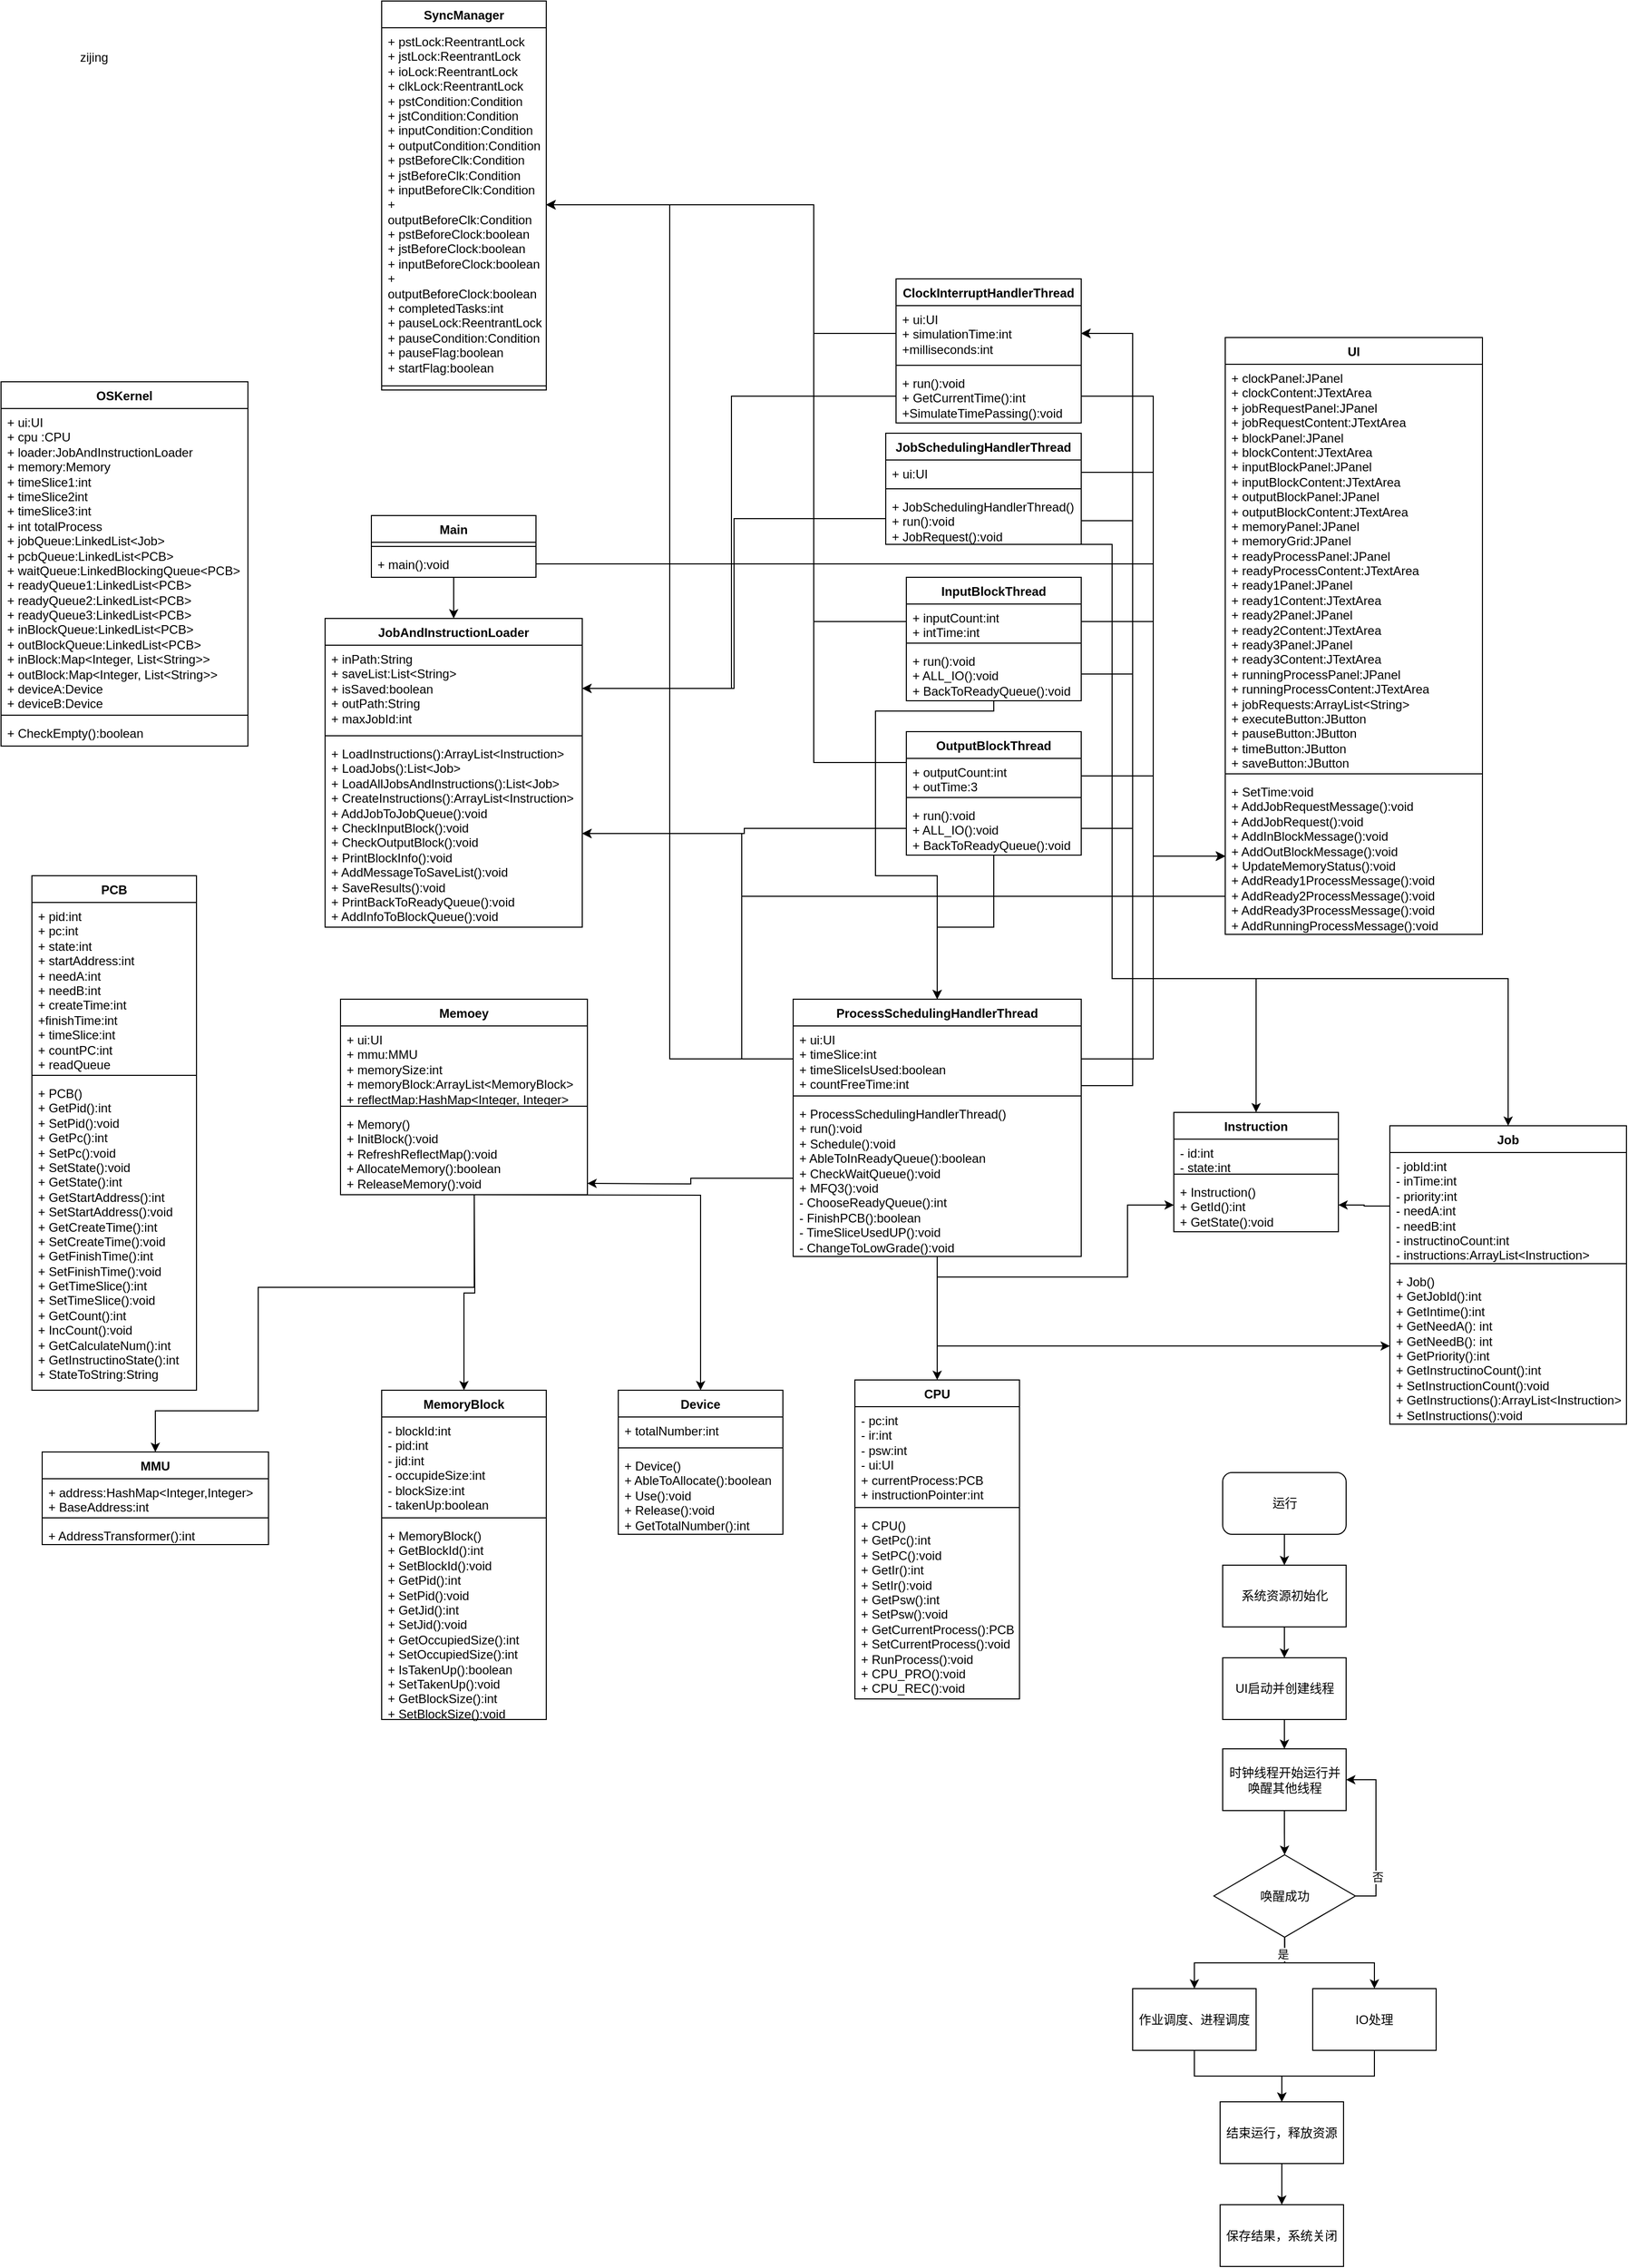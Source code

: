<mxfile version="24.6.4" type="device">
  <diagram id="C5RBs43oDa-KdzZeNtuy" name="Page-1">
    <mxGraphModel dx="2306" dy="2340" grid="1" gridSize="10" guides="1" tooltips="1" connect="1" arrows="1" fold="1" page="1" pageScale="1" pageWidth="827" pageHeight="1169" math="0" shadow="0">
      <root>
        <mxCell id="WIyWlLk6GJQsqaUBKTNV-0" />
        <mxCell id="WIyWlLk6GJQsqaUBKTNV-1" parent="WIyWlLk6GJQsqaUBKTNV-0" />
        <mxCell id="8qrfwD6Y9QUIupdSbeZl-0" value="ClockInterruptHandlerThread" style="swimlane;fontStyle=1;align=center;verticalAlign=top;childLayout=stackLayout;horizontal=1;startSize=26;horizontalStack=0;resizeParent=1;resizeParentMax=0;resizeLast=0;collapsible=1;marginBottom=0;whiteSpace=wrap;html=1;" parent="WIyWlLk6GJQsqaUBKTNV-1" vertex="1">
          <mxGeometry x="1730" y="320" width="180" height="140" as="geometry" />
        </mxCell>
        <mxCell id="8qrfwD6Y9QUIupdSbeZl-1" value="+ ui:UI&lt;div&gt;+ simulationTime:int&lt;/div&gt;&lt;div&gt;+milliseconds:int&lt;/div&gt;" style="text;strokeColor=none;fillColor=none;align=left;verticalAlign=top;spacingLeft=4;spacingRight=4;overflow=hidden;rotatable=0;points=[[0,0.5],[1,0.5]];portConstraint=eastwest;whiteSpace=wrap;html=1;" parent="8qrfwD6Y9QUIupdSbeZl-0" vertex="1">
          <mxGeometry y="26" width="180" height="54" as="geometry" />
        </mxCell>
        <mxCell id="8qrfwD6Y9QUIupdSbeZl-2" value="" style="line;strokeWidth=1;fillColor=none;align=left;verticalAlign=middle;spacingTop=-1;spacingLeft=3;spacingRight=3;rotatable=0;labelPosition=right;points=[];portConstraint=eastwest;strokeColor=inherit;" parent="8qrfwD6Y9QUIupdSbeZl-0" vertex="1">
          <mxGeometry y="80" width="180" height="8" as="geometry" />
        </mxCell>
        <mxCell id="8qrfwD6Y9QUIupdSbeZl-3" value="+ run():void&lt;div&gt;+ GetCurrentTime():int&lt;/div&gt;&lt;div&gt;+SimulateTimePassing():void&lt;/div&gt;" style="text;strokeColor=none;fillColor=none;align=left;verticalAlign=top;spacingLeft=4;spacingRight=4;overflow=hidden;rotatable=0;points=[[0,0.5],[1,0.5]];portConstraint=eastwest;whiteSpace=wrap;html=1;" parent="8qrfwD6Y9QUIupdSbeZl-0" vertex="1">
          <mxGeometry y="88" width="180" height="52" as="geometry" />
        </mxCell>
        <mxCell id="8qrfwD6Y9QUIupdSbeZl-16" value="CPU&lt;div&gt;&lt;br&gt;&lt;/div&gt;" style="swimlane;fontStyle=1;align=center;verticalAlign=top;childLayout=stackLayout;horizontal=1;startSize=26;horizontalStack=0;resizeParent=1;resizeParentMax=0;resizeLast=0;collapsible=1;marginBottom=0;whiteSpace=wrap;html=1;" parent="WIyWlLk6GJQsqaUBKTNV-1" vertex="1">
          <mxGeometry x="1690" y="1390" width="160" height="310" as="geometry" />
        </mxCell>
        <mxCell id="8qrfwD6Y9QUIupdSbeZl-17" value="- pc:int&lt;div&gt;- ir:int&lt;/div&gt;&lt;div&gt;- psw:int&lt;/div&gt;&lt;div&gt;- ui:UI&lt;/div&gt;&lt;div&gt;+ currentProcess:PCB&lt;/div&gt;&lt;div&gt;+ instructionPointer:int&lt;/div&gt;" style="text;strokeColor=none;fillColor=none;align=left;verticalAlign=top;spacingLeft=4;spacingRight=4;overflow=hidden;rotatable=0;points=[[0,0.5],[1,0.5]];portConstraint=eastwest;whiteSpace=wrap;html=1;" parent="8qrfwD6Y9QUIupdSbeZl-16" vertex="1">
          <mxGeometry y="26" width="160" height="94" as="geometry" />
        </mxCell>
        <mxCell id="8qrfwD6Y9QUIupdSbeZl-18" value="" style="line;strokeWidth=1;fillColor=none;align=left;verticalAlign=middle;spacingTop=-1;spacingLeft=3;spacingRight=3;rotatable=0;labelPosition=right;points=[];portConstraint=eastwest;strokeColor=inherit;" parent="8qrfwD6Y9QUIupdSbeZl-16" vertex="1">
          <mxGeometry y="120" width="160" height="8" as="geometry" />
        </mxCell>
        <mxCell id="8qrfwD6Y9QUIupdSbeZl-19" value="+ CPU()&lt;div&gt;+ GetPc():int&lt;/div&gt;&lt;div&gt;+ SetPC():void&lt;/div&gt;&lt;div&gt;+ GetIr():int&lt;/div&gt;&lt;div&gt;+ SetIr():void&lt;/div&gt;&lt;div&gt;+ GetPsw():int&lt;/div&gt;&lt;div&gt;+ SetPsw():void&lt;/div&gt;&lt;div&gt;+ GetCurrentProcess():PCB&lt;/div&gt;&lt;div&gt;+ SetCurrentProcess():void&lt;/div&gt;&lt;div&gt;+ RunProcess():void&lt;/div&gt;&lt;div&gt;+ CPU_PRO():void&lt;/div&gt;&lt;div&gt;+ CPU_REC():void&lt;/div&gt;" style="text;strokeColor=none;fillColor=none;align=left;verticalAlign=top;spacingLeft=4;spacingRight=4;overflow=hidden;rotatable=0;points=[[0,0.5],[1,0.5]];portConstraint=eastwest;whiteSpace=wrap;html=1;" parent="8qrfwD6Y9QUIupdSbeZl-16" vertex="1">
          <mxGeometry y="128" width="160" height="182" as="geometry" />
        </mxCell>
        <mxCell id="8qrfwD6Y9QUIupdSbeZl-20" value="Device" style="swimlane;fontStyle=1;align=center;verticalAlign=top;childLayout=stackLayout;horizontal=1;startSize=26;horizontalStack=0;resizeParent=1;resizeParentMax=0;resizeLast=0;collapsible=1;marginBottom=0;whiteSpace=wrap;html=1;" parent="WIyWlLk6GJQsqaUBKTNV-1" vertex="1">
          <mxGeometry x="1460" y="1400" width="160" height="140" as="geometry" />
        </mxCell>
        <mxCell id="8qrfwD6Y9QUIupdSbeZl-21" value="+ totalNumber:int" style="text;strokeColor=none;fillColor=none;align=left;verticalAlign=top;spacingLeft=4;spacingRight=4;overflow=hidden;rotatable=0;points=[[0,0.5],[1,0.5]];portConstraint=eastwest;whiteSpace=wrap;html=1;" parent="8qrfwD6Y9QUIupdSbeZl-20" vertex="1">
          <mxGeometry y="26" width="160" height="26" as="geometry" />
        </mxCell>
        <mxCell id="8qrfwD6Y9QUIupdSbeZl-22" value="" style="line;strokeWidth=1;fillColor=none;align=left;verticalAlign=middle;spacingTop=-1;spacingLeft=3;spacingRight=3;rotatable=0;labelPosition=right;points=[];portConstraint=eastwest;strokeColor=inherit;" parent="8qrfwD6Y9QUIupdSbeZl-20" vertex="1">
          <mxGeometry y="52" width="160" height="8" as="geometry" />
        </mxCell>
        <mxCell id="8qrfwD6Y9QUIupdSbeZl-23" value="+ Device()&lt;div&gt;+ AbleToAllocate():boolean&lt;/div&gt;&lt;div&gt;+ Use():void&lt;/div&gt;&lt;div&gt;+ Release():void&lt;/div&gt;&lt;div&gt;+ GetTotalNumber():int&lt;/div&gt;" style="text;strokeColor=none;fillColor=none;align=left;verticalAlign=top;spacingLeft=4;spacingRight=4;overflow=hidden;rotatable=0;points=[[0,0.5],[1,0.5]];portConstraint=eastwest;whiteSpace=wrap;html=1;" parent="8qrfwD6Y9QUIupdSbeZl-20" vertex="1">
          <mxGeometry y="60" width="160" height="80" as="geometry" />
        </mxCell>
        <mxCell id="8qrfwD6Y9QUIupdSbeZl-127" style="edgeStyle=orthogonalEdgeStyle;rounded=0;orthogonalLoop=1;jettySize=auto;html=1;exitX=0.5;exitY=1;exitDx=0;exitDy=0;entryX=0.5;entryY=0;entryDx=0;entryDy=0;" parent="WIyWlLk6GJQsqaUBKTNV-1" source="8qrfwD6Y9QUIupdSbeZl-24" target="8qrfwD6Y9QUIupdSbeZl-77" edge="1">
          <mxGeometry relative="1" as="geometry">
            <mxPoint x="1770" y="930" as="targetPoint" />
            <Array as="points">
              <mxPoint x="1825" y="740" />
              <mxPoint x="1710" y="740" />
              <mxPoint x="1710" y="900" />
              <mxPoint x="1770" y="900" />
            </Array>
          </mxGeometry>
        </mxCell>
        <mxCell id="8qrfwD6Y9QUIupdSbeZl-24" value="InputBlockThread" style="swimlane;fontStyle=1;align=center;verticalAlign=top;childLayout=stackLayout;horizontal=1;startSize=26;horizontalStack=0;resizeParent=1;resizeParentMax=0;resizeLast=0;collapsible=1;marginBottom=0;whiteSpace=wrap;html=1;" parent="WIyWlLk6GJQsqaUBKTNV-1" vertex="1">
          <mxGeometry x="1740" y="610" width="170" height="120" as="geometry" />
        </mxCell>
        <mxCell id="8qrfwD6Y9QUIupdSbeZl-25" value="+ inputCount:int&lt;div&gt;&lt;span style=&quot;background-color: initial;&quot;&gt;+ intTime:int&lt;/span&gt;&lt;br&gt;&lt;/div&gt;&lt;div&gt;&lt;br&gt;&lt;/div&gt;" style="text;strokeColor=none;fillColor=none;align=left;verticalAlign=top;spacingLeft=4;spacingRight=4;overflow=hidden;rotatable=0;points=[[0,0.5],[1,0.5]];portConstraint=eastwest;whiteSpace=wrap;html=1;" parent="8qrfwD6Y9QUIupdSbeZl-24" vertex="1">
          <mxGeometry y="26" width="170" height="34" as="geometry" />
        </mxCell>
        <mxCell id="8qrfwD6Y9QUIupdSbeZl-26" value="" style="line;strokeWidth=1;fillColor=none;align=left;verticalAlign=middle;spacingTop=-1;spacingLeft=3;spacingRight=3;rotatable=0;labelPosition=right;points=[];portConstraint=eastwest;strokeColor=inherit;" parent="8qrfwD6Y9QUIupdSbeZl-24" vertex="1">
          <mxGeometry y="60" width="170" height="8" as="geometry" />
        </mxCell>
        <mxCell id="8qrfwD6Y9QUIupdSbeZl-27" value="+ run():void&lt;div&gt;+ ALL_IO():void&lt;/div&gt;&lt;div&gt;+ BackToReadyQueue():void&lt;/div&gt;" style="text;strokeColor=none;fillColor=none;align=left;verticalAlign=top;spacingLeft=4;spacingRight=4;overflow=hidden;rotatable=0;points=[[0,0.5],[1,0.5]];portConstraint=eastwest;whiteSpace=wrap;html=1;" parent="8qrfwD6Y9QUIupdSbeZl-24" vertex="1">
          <mxGeometry y="68" width="170" height="52" as="geometry" />
        </mxCell>
        <mxCell id="8qrfwD6Y9QUIupdSbeZl-126" style="edgeStyle=orthogonalEdgeStyle;rounded=0;orthogonalLoop=1;jettySize=auto;html=1;exitX=0.5;exitY=1;exitDx=0;exitDy=0;entryX=0.5;entryY=0;entryDx=0;entryDy=0;" parent="WIyWlLk6GJQsqaUBKTNV-1" source="8qrfwD6Y9QUIupdSbeZl-28" target="8qrfwD6Y9QUIupdSbeZl-77" edge="1">
          <mxGeometry relative="1" as="geometry" />
        </mxCell>
        <mxCell id="8qrfwD6Y9QUIupdSbeZl-146" style="edgeStyle=orthogonalEdgeStyle;rounded=0;orthogonalLoop=1;jettySize=auto;html=1;exitX=0;exitY=0.25;exitDx=0;exitDy=0;" parent="WIyWlLk6GJQsqaUBKTNV-1" source="8qrfwD6Y9QUIupdSbeZl-28" target="8qrfwD6Y9QUIupdSbeZl-70" edge="1">
          <mxGeometry relative="1" as="geometry">
            <Array as="points">
              <mxPoint x="1650" y="790" />
              <mxPoint x="1650" y="248" />
            </Array>
          </mxGeometry>
        </mxCell>
        <mxCell id="8qrfwD6Y9QUIupdSbeZl-28" value="OutputBlockThread" style="swimlane;fontStyle=1;align=center;verticalAlign=top;childLayout=stackLayout;horizontal=1;startSize=26;horizontalStack=0;resizeParent=1;resizeParentMax=0;resizeLast=0;collapsible=1;marginBottom=0;whiteSpace=wrap;html=1;" parent="WIyWlLk6GJQsqaUBKTNV-1" vertex="1">
          <mxGeometry x="1740" y="760" width="170" height="120" as="geometry" />
        </mxCell>
        <mxCell id="8qrfwD6Y9QUIupdSbeZl-29" value="&lt;div&gt;+ outputCount:int&lt;/div&gt;&lt;div&gt;&lt;span style=&quot;background-color: initial;&quot;&gt;+ outTime:3&lt;/span&gt;&lt;br&gt;&lt;/div&gt;" style="text;strokeColor=none;fillColor=none;align=left;verticalAlign=top;spacingLeft=4;spacingRight=4;overflow=hidden;rotatable=0;points=[[0,0.5],[1,0.5]];portConstraint=eastwest;whiteSpace=wrap;html=1;" parent="8qrfwD6Y9QUIupdSbeZl-28" vertex="1">
          <mxGeometry y="26" width="170" height="34" as="geometry" />
        </mxCell>
        <mxCell id="8qrfwD6Y9QUIupdSbeZl-30" value="" style="line;strokeWidth=1;fillColor=none;align=left;verticalAlign=middle;spacingTop=-1;spacingLeft=3;spacingRight=3;rotatable=0;labelPosition=right;points=[];portConstraint=eastwest;strokeColor=inherit;" parent="8qrfwD6Y9QUIupdSbeZl-28" vertex="1">
          <mxGeometry y="60" width="170" height="8" as="geometry" />
        </mxCell>
        <mxCell id="8qrfwD6Y9QUIupdSbeZl-31" value="+ run():void&lt;div&gt;+ ALL_IO():void&lt;/div&gt;&lt;div&gt;+ BackToReadyQueue():void&lt;/div&gt;" style="text;strokeColor=none;fillColor=none;align=left;verticalAlign=top;spacingLeft=4;spacingRight=4;overflow=hidden;rotatable=0;points=[[0,0.5],[1,0.5]];portConstraint=eastwest;whiteSpace=wrap;html=1;" parent="8qrfwD6Y9QUIupdSbeZl-28" vertex="1">
          <mxGeometry y="68" width="170" height="52" as="geometry" />
        </mxCell>
        <mxCell id="8qrfwD6Y9QUIupdSbeZl-32" value="Instruction" style="swimlane;fontStyle=1;align=center;verticalAlign=top;childLayout=stackLayout;horizontal=1;startSize=26;horizontalStack=0;resizeParent=1;resizeParentMax=0;resizeLast=0;collapsible=1;marginBottom=0;whiteSpace=wrap;html=1;" parent="WIyWlLk6GJQsqaUBKTNV-1" vertex="1">
          <mxGeometry x="2000" y="1130" width="160" height="116" as="geometry" />
        </mxCell>
        <mxCell id="8qrfwD6Y9QUIupdSbeZl-33" value="- id:int&lt;div&gt;- state:int&lt;/div&gt;" style="text;strokeColor=none;fillColor=none;align=left;verticalAlign=top;spacingLeft=4;spacingRight=4;overflow=hidden;rotatable=0;points=[[0,0.5],[1,0.5]];portConstraint=eastwest;whiteSpace=wrap;html=1;" parent="8qrfwD6Y9QUIupdSbeZl-32" vertex="1">
          <mxGeometry y="26" width="160" height="30" as="geometry" />
        </mxCell>
        <mxCell id="8qrfwD6Y9QUIupdSbeZl-34" value="" style="line;strokeWidth=1;fillColor=none;align=left;verticalAlign=middle;spacingTop=-1;spacingLeft=3;spacingRight=3;rotatable=0;labelPosition=right;points=[];portConstraint=eastwest;strokeColor=inherit;" parent="8qrfwD6Y9QUIupdSbeZl-32" vertex="1">
          <mxGeometry y="56" width="160" height="8" as="geometry" />
        </mxCell>
        <mxCell id="8qrfwD6Y9QUIupdSbeZl-35" value="+ Instruction()&lt;div&gt;+ GetId():int&lt;/div&gt;&lt;div&gt;+ GetState():void&lt;/div&gt;" style="text;strokeColor=none;fillColor=none;align=left;verticalAlign=top;spacingLeft=4;spacingRight=4;overflow=hidden;rotatable=0;points=[[0,0.5],[1,0.5]];portConstraint=eastwest;whiteSpace=wrap;html=1;" parent="8qrfwD6Y9QUIupdSbeZl-32" vertex="1">
          <mxGeometry y="64" width="160" height="52" as="geometry" />
        </mxCell>
        <mxCell id="8qrfwD6Y9QUIupdSbeZl-36" value="Job" style="swimlane;fontStyle=1;align=center;verticalAlign=top;childLayout=stackLayout;horizontal=1;startSize=26;horizontalStack=0;resizeParent=1;resizeParentMax=0;resizeLast=0;collapsible=1;marginBottom=0;whiteSpace=wrap;html=1;" parent="WIyWlLk6GJQsqaUBKTNV-1" vertex="1">
          <mxGeometry x="2210" y="1143" width="230" height="290" as="geometry" />
        </mxCell>
        <mxCell id="8qrfwD6Y9QUIupdSbeZl-37" value="- jobId:int&lt;div&gt;- inTime:int&lt;/div&gt;&lt;div&gt;- priority:int&lt;/div&gt;&lt;div&gt;- needA:int&lt;/div&gt;&lt;div&gt;- needB:int&lt;/div&gt;&lt;div&gt;- instructinoCount:int&lt;/div&gt;&lt;div&gt;- instructions:ArrayList&amp;lt;Instruction&amp;gt;&lt;/div&gt;" style="text;strokeColor=none;fillColor=none;align=left;verticalAlign=top;spacingLeft=4;spacingRight=4;overflow=hidden;rotatable=0;points=[[0,0.5],[1,0.5]];portConstraint=eastwest;whiteSpace=wrap;html=1;" parent="8qrfwD6Y9QUIupdSbeZl-36" vertex="1">
          <mxGeometry y="26" width="230" height="104" as="geometry" />
        </mxCell>
        <mxCell id="8qrfwD6Y9QUIupdSbeZl-38" value="" style="line;strokeWidth=1;fillColor=none;align=left;verticalAlign=middle;spacingTop=-1;spacingLeft=3;spacingRight=3;rotatable=0;labelPosition=right;points=[];portConstraint=eastwest;strokeColor=inherit;" parent="8qrfwD6Y9QUIupdSbeZl-36" vertex="1">
          <mxGeometry y="130" width="230" height="8" as="geometry" />
        </mxCell>
        <mxCell id="8qrfwD6Y9QUIupdSbeZl-39" value="+ Job()&lt;div&gt;+ GetJobId():int&lt;/div&gt;&lt;div&gt;+ GetIntime():int&lt;/div&gt;&lt;div&gt;+ GetNeedA(): int&lt;/div&gt;&lt;div&gt;+ GetNeedB(): int&lt;/div&gt;&lt;div&gt;+ GetPriority():int&lt;/div&gt;&lt;div&gt;+ GetInstructinoCount():int&lt;/div&gt;&lt;div&gt;+ SetInstructionCount():void&lt;/div&gt;&lt;div&gt;+ GetInstructions():ArrayList&amp;lt;Instruction&amp;gt;&lt;/div&gt;&lt;div&gt;+ SetInstructions():void&lt;/div&gt;&lt;div&gt;&lt;br&gt;&lt;/div&gt;" style="text;strokeColor=none;fillColor=none;align=left;verticalAlign=top;spacingLeft=4;spacingRight=4;overflow=hidden;rotatable=0;points=[[0,0.5],[1,0.5]];portConstraint=eastwest;whiteSpace=wrap;html=1;" parent="8qrfwD6Y9QUIupdSbeZl-36" vertex="1">
          <mxGeometry y="138" width="230" height="152" as="geometry" />
        </mxCell>
        <mxCell id="8qrfwD6Y9QUIupdSbeZl-40" value="JobAndInstructionLoader" style="swimlane;fontStyle=1;align=center;verticalAlign=top;childLayout=stackLayout;horizontal=1;startSize=26;horizontalStack=0;resizeParent=1;resizeParentMax=0;resizeLast=0;collapsible=1;marginBottom=0;whiteSpace=wrap;html=1;" parent="WIyWlLk6GJQsqaUBKTNV-1" vertex="1">
          <mxGeometry x="1175" y="650" width="250" height="300" as="geometry" />
        </mxCell>
        <mxCell id="8qrfwD6Y9QUIupdSbeZl-41" value="+ inPath:String&lt;div&gt;+ saveList:List&amp;lt;String&amp;gt;&lt;/div&gt;&lt;div&gt;+ isSaved:boolean&lt;/div&gt;&lt;div&gt;+ outPath:String&lt;/div&gt;&lt;div&gt;+ maxJobId:int&lt;/div&gt;" style="text;strokeColor=none;fillColor=none;align=left;verticalAlign=top;spacingLeft=4;spacingRight=4;overflow=hidden;rotatable=0;points=[[0,0.5],[1,0.5]];portConstraint=eastwest;whiteSpace=wrap;html=1;" parent="8qrfwD6Y9QUIupdSbeZl-40" vertex="1">
          <mxGeometry y="26" width="250" height="84" as="geometry" />
        </mxCell>
        <mxCell id="8qrfwD6Y9QUIupdSbeZl-42" value="" style="line;strokeWidth=1;fillColor=none;align=left;verticalAlign=middle;spacingTop=-1;spacingLeft=3;spacingRight=3;rotatable=0;labelPosition=right;points=[];portConstraint=eastwest;strokeColor=inherit;" parent="8qrfwD6Y9QUIupdSbeZl-40" vertex="1">
          <mxGeometry y="110" width="250" height="8" as="geometry" />
        </mxCell>
        <mxCell id="8qrfwD6Y9QUIupdSbeZl-43" value="&lt;div&gt;+ LoadInstructions():ArrayList&amp;lt;Instruction&amp;gt;&lt;/div&gt;&lt;div&gt;+ LoadJobs():List&amp;lt;Job&amp;gt;&lt;/div&gt;&lt;div&gt;+ LoadAllJobsAndInstructions():List&amp;lt;Job&amp;gt;&lt;/div&gt;&lt;div&gt;+ CreateInstructions():ArrayList&amp;lt;Instruction&amp;gt;&lt;/div&gt;&lt;div&gt;+ AddJobToJobQueue():void&lt;/div&gt;&lt;div&gt;+ CheckInputBlock():void&lt;/div&gt;&lt;div&gt;+ CheckOutputBlock():void&lt;/div&gt;&lt;div&gt;+ PrintBlockInfo():void&lt;/div&gt;&lt;div&gt;+ AddMessageToSaveList():void&lt;/div&gt;&lt;div&gt;+ SaveResults():void&lt;/div&gt;&lt;div&gt;+ PrintBackToReadyQueue():void&lt;/div&gt;&lt;div&gt;+ AddInfoToBlockQueue():void&lt;/div&gt;&lt;div&gt;&lt;br&gt;&lt;/div&gt;" style="text;strokeColor=none;fillColor=none;align=left;verticalAlign=top;spacingLeft=4;spacingRight=4;overflow=hidden;rotatable=0;points=[[0,0.5],[1,0.5]];portConstraint=eastwest;whiteSpace=wrap;html=1;" parent="8qrfwD6Y9QUIupdSbeZl-40" vertex="1">
          <mxGeometry y="118" width="250" height="182" as="geometry" />
        </mxCell>
        <mxCell id="8qrfwD6Y9QUIupdSbeZl-141" style="edgeStyle=orthogonalEdgeStyle;rounded=0;orthogonalLoop=1;jettySize=auto;html=1;exitX=0.5;exitY=1;exitDx=0;exitDy=0;entryX=0.5;entryY=0;entryDx=0;entryDy=0;" parent="WIyWlLk6GJQsqaUBKTNV-1" source="8qrfwD6Y9QUIupdSbeZl-44" target="8qrfwD6Y9QUIupdSbeZl-40" edge="1">
          <mxGeometry relative="1" as="geometry" />
        </mxCell>
        <mxCell id="8qrfwD6Y9QUIupdSbeZl-44" value="Main" style="swimlane;fontStyle=1;align=center;verticalAlign=top;childLayout=stackLayout;horizontal=1;startSize=26;horizontalStack=0;resizeParent=1;resizeParentMax=0;resizeLast=0;collapsible=1;marginBottom=0;whiteSpace=wrap;html=1;" parent="WIyWlLk6GJQsqaUBKTNV-1" vertex="1">
          <mxGeometry x="1220" y="550" width="160" height="60" as="geometry" />
        </mxCell>
        <mxCell id="8qrfwD6Y9QUIupdSbeZl-46" value="" style="line;strokeWidth=1;fillColor=none;align=left;verticalAlign=middle;spacingTop=-1;spacingLeft=3;spacingRight=3;rotatable=0;labelPosition=right;points=[];portConstraint=eastwest;strokeColor=inherit;" parent="8qrfwD6Y9QUIupdSbeZl-44" vertex="1">
          <mxGeometry y="26" width="160" height="8" as="geometry" />
        </mxCell>
        <mxCell id="8qrfwD6Y9QUIupdSbeZl-47" value="+ main():void" style="text;strokeColor=none;fillColor=none;align=left;verticalAlign=top;spacingLeft=4;spacingRight=4;overflow=hidden;rotatable=0;points=[[0,0.5],[1,0.5]];portConstraint=eastwest;whiteSpace=wrap;html=1;" parent="8qrfwD6Y9QUIupdSbeZl-44" vertex="1">
          <mxGeometry y="34" width="160" height="26" as="geometry" />
        </mxCell>
        <mxCell id="8qrfwD6Y9QUIupdSbeZl-52" value="MemoryBlock" style="swimlane;fontStyle=1;align=center;verticalAlign=top;childLayout=stackLayout;horizontal=1;startSize=26;horizontalStack=0;resizeParent=1;resizeParentMax=0;resizeLast=0;collapsible=1;marginBottom=0;whiteSpace=wrap;html=1;" parent="WIyWlLk6GJQsqaUBKTNV-1" vertex="1">
          <mxGeometry x="1230" y="1400" width="160" height="320" as="geometry" />
        </mxCell>
        <mxCell id="8qrfwD6Y9QUIupdSbeZl-53" value="- blockId:int&lt;div&gt;- pid:int&lt;/div&gt;&lt;div&gt;- jid:int&lt;/div&gt;&lt;div&gt;- occupideSize:int&lt;/div&gt;&lt;div&gt;- blockSize:int&lt;/div&gt;&lt;div&gt;- takenUp:boolean&lt;/div&gt;" style="text;strokeColor=none;fillColor=none;align=left;verticalAlign=top;spacingLeft=4;spacingRight=4;overflow=hidden;rotatable=0;points=[[0,0.5],[1,0.5]];portConstraint=eastwest;whiteSpace=wrap;html=1;" parent="8qrfwD6Y9QUIupdSbeZl-52" vertex="1">
          <mxGeometry y="26" width="160" height="94" as="geometry" />
        </mxCell>
        <mxCell id="8qrfwD6Y9QUIupdSbeZl-54" value="" style="line;strokeWidth=1;fillColor=none;align=left;verticalAlign=middle;spacingTop=-1;spacingLeft=3;spacingRight=3;rotatable=0;labelPosition=right;points=[];portConstraint=eastwest;strokeColor=inherit;" parent="8qrfwD6Y9QUIupdSbeZl-52" vertex="1">
          <mxGeometry y="120" width="160" height="8" as="geometry" />
        </mxCell>
        <mxCell id="8qrfwD6Y9QUIupdSbeZl-55" value="+ MemoryBlock()&lt;div&gt;+ GetBlockId():int&lt;/div&gt;&lt;div&gt;+ SetBlockId():void&lt;/div&gt;&lt;div&gt;+ GetPid():int&lt;/div&gt;&lt;div&gt;+ SetPid():void&lt;/div&gt;&lt;div&gt;+ GetJid():int&lt;/div&gt;&lt;div&gt;+ SetJid():void&lt;/div&gt;&lt;div&gt;+ GetOccupiedSize():int&lt;/div&gt;&lt;div&gt;+ SetOccupiedSize():int&lt;/div&gt;&lt;div&gt;+ IsTakenUp():boolean&lt;/div&gt;&lt;div&gt;+ SetTakenUp():void&lt;/div&gt;&lt;div&gt;+ GetBlockSize():int&lt;/div&gt;&lt;div&gt;+ SetBlockSize():void&lt;/div&gt;" style="text;strokeColor=none;fillColor=none;align=left;verticalAlign=top;spacingLeft=4;spacingRight=4;overflow=hidden;rotatable=0;points=[[0,0.5],[1,0.5]];portConstraint=eastwest;whiteSpace=wrap;html=1;" parent="8qrfwD6Y9QUIupdSbeZl-52" vertex="1">
          <mxGeometry y="128" width="160" height="192" as="geometry" />
        </mxCell>
        <mxCell id="8qrfwD6Y9QUIupdSbeZl-136" style="edgeStyle=orthogonalEdgeStyle;rounded=0;orthogonalLoop=1;jettySize=auto;html=1;exitX=0.5;exitY=1;exitDx=0;exitDy=0;entryX=0.5;entryY=0;entryDx=0;entryDy=0;" parent="WIyWlLk6GJQsqaUBKTNV-1" target="8qrfwD6Y9QUIupdSbeZl-52" edge="1">
          <mxGeometry relative="1" as="geometry">
            <mxPoint x="1320" y="1210" as="sourcePoint" />
          </mxGeometry>
        </mxCell>
        <mxCell id="8qrfwD6Y9QUIupdSbeZl-137" style="edgeStyle=orthogonalEdgeStyle;rounded=0;orthogonalLoop=1;jettySize=auto;html=1;exitX=0.5;exitY=1;exitDx=0;exitDy=0;entryX=0.5;entryY=0;entryDx=0;entryDy=0;" parent="WIyWlLk6GJQsqaUBKTNV-1" target="8qrfwD6Y9QUIupdSbeZl-20" edge="1">
          <mxGeometry relative="1" as="geometry">
            <mxPoint x="1320" y="1210" as="sourcePoint" />
          </mxGeometry>
        </mxCell>
        <mxCell id="8qrfwD6Y9QUIupdSbeZl-138" style="edgeStyle=orthogonalEdgeStyle;rounded=0;orthogonalLoop=1;jettySize=auto;html=1;exitX=0.5;exitY=1;exitDx=0;exitDy=0;entryX=0.5;entryY=0;entryDx=0;entryDy=0;" parent="WIyWlLk6GJQsqaUBKTNV-1" edge="1">
          <mxGeometry relative="1" as="geometry">
            <Array as="points">
              <mxPoint x="1320" y="1300" />
              <mxPoint x="1110" y="1300" />
              <mxPoint x="1110" y="1420" />
              <mxPoint x="1010" y="1420" />
            </Array>
            <mxPoint x="1320" y="1210" as="sourcePoint" />
            <mxPoint x="1010" y="1460" as="targetPoint" />
          </mxGeometry>
        </mxCell>
        <mxCell id="8qrfwD6Y9QUIupdSbeZl-65" value="OSKernel" style="swimlane;fontStyle=1;align=center;verticalAlign=top;childLayout=stackLayout;horizontal=1;startSize=26;horizontalStack=0;resizeParent=1;resizeParentMax=0;resizeLast=0;collapsible=1;marginBottom=0;whiteSpace=wrap;html=1;" parent="WIyWlLk6GJQsqaUBKTNV-1" vertex="1">
          <mxGeometry x="860" y="420" width="240" height="354" as="geometry" />
        </mxCell>
        <mxCell id="8qrfwD6Y9QUIupdSbeZl-66" value="&lt;div&gt;+ ui:UI&amp;nbsp;&lt;/div&gt;&lt;div&gt;+ cpu :CPU&amp;nbsp;&lt;/div&gt;&lt;div&gt;+ loader:JobAndInstructionLoader&amp;nbsp;&lt;/div&gt;&lt;div&gt;+ memory:Memory&amp;nbsp;&lt;/div&gt;&lt;div&gt;+ timeSlice1:int&amp;nbsp;&amp;nbsp;&lt;/div&gt;&lt;div&gt;+ timeSlice2int&amp;nbsp;&lt;/div&gt;&lt;div&gt;+ timeSlice3:int&amp;nbsp;&lt;/div&gt;&lt;div&gt;+ int totalProcess&lt;/div&gt;&lt;div&gt;+ jobQueue:LinkedList&amp;lt;Job&amp;gt;&amp;nbsp;&lt;/div&gt;&lt;div&gt;+ pcbQueue:LinkedList&amp;lt;PCB&amp;gt;&amp;nbsp;&lt;/div&gt;&lt;div&gt;+ waitQueue:LinkedBlockingQueue&amp;lt;PCB&amp;gt;&lt;/div&gt;&lt;div&gt;+ readyQueue1:LinkedList&amp;lt;PCB&amp;gt;&amp;nbsp;&amp;nbsp;&lt;/div&gt;&lt;div&gt;+ readyQueue2:LinkedList&amp;lt;PCB&amp;gt;&amp;nbsp;&amp;nbsp;&lt;/div&gt;&lt;div&gt;+ readyQueue3:LinkedList&amp;lt;PCB&amp;gt;&amp;nbsp;&amp;nbsp;&lt;/div&gt;&lt;div&gt;+ inBlockQueue:LinkedList&amp;lt;PCB&amp;gt;&amp;nbsp;&amp;nbsp;&lt;/div&gt;&lt;div&gt;+ outBlockQueue:LinkedList&amp;lt;PCB&amp;gt;&amp;nbsp;&amp;nbsp;&lt;/div&gt;&lt;div&gt;+ inBlock:Map&amp;lt;Integer, List&amp;lt;String&amp;gt;&amp;gt;&amp;nbsp;&lt;/div&gt;&lt;div&gt;+ outBlock:Map&amp;lt;Integer, List&amp;lt;String&amp;gt;&amp;gt;&amp;nbsp;&lt;/div&gt;&lt;div&gt;+ deviceA:Device&amp;nbsp;&lt;/div&gt;&lt;div&gt;+ deviceB:Device&amp;nbsp;&lt;/div&gt;" style="text;strokeColor=none;fillColor=none;align=left;verticalAlign=top;spacingLeft=4;spacingRight=4;overflow=hidden;rotatable=0;points=[[0,0.5],[1,0.5]];portConstraint=eastwest;whiteSpace=wrap;html=1;" parent="8qrfwD6Y9QUIupdSbeZl-65" vertex="1">
          <mxGeometry y="26" width="240" height="294" as="geometry" />
        </mxCell>
        <mxCell id="8qrfwD6Y9QUIupdSbeZl-67" value="" style="line;strokeWidth=1;fillColor=none;align=left;verticalAlign=middle;spacingTop=-1;spacingLeft=3;spacingRight=3;rotatable=0;labelPosition=right;points=[];portConstraint=eastwest;strokeColor=inherit;" parent="8qrfwD6Y9QUIupdSbeZl-65" vertex="1">
          <mxGeometry y="320" width="240" height="8" as="geometry" />
        </mxCell>
        <mxCell id="8qrfwD6Y9QUIupdSbeZl-68" value="+ CheckEmpty():boolean" style="text;strokeColor=none;fillColor=none;align=left;verticalAlign=top;spacingLeft=4;spacingRight=4;overflow=hidden;rotatable=0;points=[[0,0.5],[1,0.5]];portConstraint=eastwest;whiteSpace=wrap;html=1;" parent="8qrfwD6Y9QUIupdSbeZl-65" vertex="1">
          <mxGeometry y="328" width="240" height="26" as="geometry" />
        </mxCell>
        <mxCell id="8qrfwD6Y9QUIupdSbeZl-69" value="SyncManager" style="swimlane;fontStyle=1;align=center;verticalAlign=top;childLayout=stackLayout;horizontal=1;startSize=26;horizontalStack=0;resizeParent=1;resizeParentMax=0;resizeLast=0;collapsible=1;marginBottom=0;whiteSpace=wrap;html=1;" parent="WIyWlLk6GJQsqaUBKTNV-1" vertex="1">
          <mxGeometry x="1230" y="50" width="160" height="378" as="geometry" />
        </mxCell>
        <mxCell id="8qrfwD6Y9QUIupdSbeZl-70" value="&lt;div&gt;+ pstLock:ReentrantLock&amp;nbsp;&lt;/div&gt;&lt;div&gt;+ jstLock:ReentrantLock&lt;/div&gt;&lt;div&gt;+ ioLock:ReentrantLock&lt;/div&gt;&lt;div&gt;+ clkLock:ReentrantLock&lt;/div&gt;&lt;div&gt;+ pstCondition:Condition&lt;/div&gt;&lt;div&gt;+ jstCondition:Condition&lt;/div&gt;&lt;div&gt;+ inputCondition:Condition&lt;/div&gt;&lt;div&gt;+ outputCondition:Condition&lt;/div&gt;&lt;div&gt;+ pstBeforeClk:Condition&lt;/div&gt;&lt;div&gt;+ jstBeforeClk:Condition&lt;/div&gt;&lt;div&gt;+ inputBeforeClk:Condition&lt;/div&gt;&lt;div&gt;+ outputBeforeClk:Condition&lt;/div&gt;&lt;div&gt;+ pstBeforeClock:boolean&lt;/div&gt;&lt;div&gt;+ jstBeforeClock:boolean&lt;/div&gt;&lt;div&gt;+ inputBeforeClock:boolean&lt;/div&gt;&lt;div&gt;+ outputBeforeClock:boolean&lt;/div&gt;&lt;div&gt;+ completedTasks:int&lt;/div&gt;&lt;div&gt;+ pauseLock:ReentrantLock&lt;/div&gt;&lt;div&gt;+ pauseCondition:Condition&lt;/div&gt;&lt;div&gt;+ pauseFlag:boolean&lt;/div&gt;&lt;div&gt;+ startFlag:boolean&lt;/div&gt;&lt;div&gt;&lt;br&gt;&lt;/div&gt;" style="text;strokeColor=none;fillColor=none;align=left;verticalAlign=top;spacingLeft=4;spacingRight=4;overflow=hidden;rotatable=0;points=[[0,0.5],[1,0.5]];portConstraint=eastwest;whiteSpace=wrap;html=1;" parent="8qrfwD6Y9QUIupdSbeZl-69" vertex="1">
          <mxGeometry y="26" width="160" height="344" as="geometry" />
        </mxCell>
        <mxCell id="8qrfwD6Y9QUIupdSbeZl-71" value="" style="line;strokeWidth=1;fillColor=none;align=left;verticalAlign=middle;spacingTop=-1;spacingLeft=3;spacingRight=3;rotatable=0;labelPosition=right;points=[];portConstraint=eastwest;strokeColor=inherit;" parent="8qrfwD6Y9QUIupdSbeZl-69" vertex="1">
          <mxGeometry y="370" width="160" height="8" as="geometry" />
        </mxCell>
        <mxCell id="8qrfwD6Y9QUIupdSbeZl-73" value="PCB" style="swimlane;fontStyle=1;align=center;verticalAlign=top;childLayout=stackLayout;horizontal=1;startSize=26;horizontalStack=0;resizeParent=1;resizeParentMax=0;resizeLast=0;collapsible=1;marginBottom=0;whiteSpace=wrap;html=1;" parent="WIyWlLk6GJQsqaUBKTNV-1" vertex="1">
          <mxGeometry x="890" y="900" width="160" height="500" as="geometry" />
        </mxCell>
        <mxCell id="8qrfwD6Y9QUIupdSbeZl-74" value="+ pid:int&lt;div&gt;+ pc:int&lt;/div&gt;&lt;div&gt;+ state:int&lt;/div&gt;&lt;div&gt;+ startAddress:int&lt;/div&gt;&lt;div&gt;+ needA:int&lt;/div&gt;&lt;div&gt;+ needB:int&lt;/div&gt;&lt;div&gt;+ createTime:int&lt;/div&gt;&lt;div&gt;+finishTime:int&lt;/div&gt;&lt;div&gt;+ timeSlice:int&lt;/div&gt;&lt;div&gt;+ countPC:int&lt;/div&gt;&lt;div&gt;+ readQueue&lt;/div&gt;" style="text;strokeColor=none;fillColor=none;align=left;verticalAlign=top;spacingLeft=4;spacingRight=4;overflow=hidden;rotatable=0;points=[[0,0.5],[1,0.5]];portConstraint=eastwest;whiteSpace=wrap;html=1;" parent="8qrfwD6Y9QUIupdSbeZl-73" vertex="1">
          <mxGeometry y="26" width="160" height="164" as="geometry" />
        </mxCell>
        <mxCell id="8qrfwD6Y9QUIupdSbeZl-75" value="" style="line;strokeWidth=1;fillColor=none;align=left;verticalAlign=middle;spacingTop=-1;spacingLeft=3;spacingRight=3;rotatable=0;labelPosition=right;points=[];portConstraint=eastwest;strokeColor=inherit;" parent="8qrfwD6Y9QUIupdSbeZl-73" vertex="1">
          <mxGeometry y="190" width="160" height="8" as="geometry" />
        </mxCell>
        <mxCell id="8qrfwD6Y9QUIupdSbeZl-76" value="+ PCB()&lt;div&gt;+ GetPid():int&lt;/div&gt;&lt;div&gt;+ SetPid():void&lt;/div&gt;&lt;div&gt;+ GetPc():int&lt;/div&gt;&lt;div&gt;+ SetPc():void&lt;/div&gt;&lt;div&gt;+ SetState():void&lt;/div&gt;&lt;div&gt;+ GetState():int&lt;/div&gt;&lt;div&gt;+ GetStartAddress():int&lt;/div&gt;&lt;div&gt;+ SetStartAddress():void&lt;/div&gt;&lt;div&gt;+ GetCreateTime():int&lt;/div&gt;&lt;div&gt;+ SetCreateTime():void&lt;/div&gt;&lt;div&gt;+ GetFinishTime():int&lt;/div&gt;&lt;div&gt;+ SetFinishTime():void&lt;/div&gt;&lt;div&gt;+ GetTimeSlice():int&lt;/div&gt;&lt;div&gt;+ SetTimeSlice():void&lt;/div&gt;&lt;div&gt;+ GetCount():int&lt;/div&gt;&lt;div&gt;+ IncCount():void&lt;/div&gt;&lt;div&gt;+ GetCalculateNum():int&lt;/div&gt;&lt;div&gt;+ GetInstructinoState():int&lt;/div&gt;&lt;div&gt;+ StateToString:String&lt;/div&gt;" style="text;strokeColor=none;fillColor=none;align=left;verticalAlign=top;spacingLeft=4;spacingRight=4;overflow=hidden;rotatable=0;points=[[0,0.5],[1,0.5]];portConstraint=eastwest;whiteSpace=wrap;html=1;" parent="8qrfwD6Y9QUIupdSbeZl-73" vertex="1">
          <mxGeometry y="198" width="160" height="302" as="geometry" />
        </mxCell>
        <mxCell id="8qrfwD6Y9QUIupdSbeZl-123" style="edgeStyle=orthogonalEdgeStyle;rounded=0;orthogonalLoop=1;jettySize=auto;html=1;exitX=0.5;exitY=1;exitDx=0;exitDy=0;entryX=0;entryY=0.5;entryDx=0;entryDy=0;" parent="WIyWlLk6GJQsqaUBKTNV-1" source="8qrfwD6Y9QUIupdSbeZl-77" target="8qrfwD6Y9QUIupdSbeZl-39" edge="1">
          <mxGeometry relative="1" as="geometry" />
        </mxCell>
        <mxCell id="8qrfwD6Y9QUIupdSbeZl-124" style="edgeStyle=orthogonalEdgeStyle;rounded=0;orthogonalLoop=1;jettySize=auto;html=1;exitX=0.5;exitY=1;exitDx=0;exitDy=0;entryX=0;entryY=0.5;entryDx=0;entryDy=0;" parent="WIyWlLk6GJQsqaUBKTNV-1" source="8qrfwD6Y9QUIupdSbeZl-77" target="8qrfwD6Y9QUIupdSbeZl-35" edge="1">
          <mxGeometry relative="1" as="geometry" />
        </mxCell>
        <mxCell id="8qrfwD6Y9QUIupdSbeZl-139" style="edgeStyle=orthogonalEdgeStyle;rounded=0;orthogonalLoop=1;jettySize=auto;html=1;exitX=0.5;exitY=1;exitDx=0;exitDy=0;" parent="WIyWlLk6GJQsqaUBKTNV-1" source="8qrfwD6Y9QUIupdSbeZl-77" target="8qrfwD6Y9QUIupdSbeZl-16" edge="1">
          <mxGeometry relative="1" as="geometry" />
        </mxCell>
        <mxCell id="8qrfwD6Y9QUIupdSbeZl-77" value="ProcessSchedulingHandlerThread" style="swimlane;fontStyle=1;align=center;verticalAlign=top;childLayout=stackLayout;horizontal=1;startSize=26;horizontalStack=0;resizeParent=1;resizeParentMax=0;resizeLast=0;collapsible=1;marginBottom=0;whiteSpace=wrap;html=1;" parent="WIyWlLk6GJQsqaUBKTNV-1" vertex="1">
          <mxGeometry x="1630" y="1020" width="280" height="250" as="geometry" />
        </mxCell>
        <mxCell id="8qrfwD6Y9QUIupdSbeZl-78" value="+ ui:UI&lt;div&gt;+ timeSlice:int&lt;/div&gt;&lt;div&gt;+ timeSliceIsUsed:boolean&lt;/div&gt;&lt;div&gt;+ countFreeTime:int&lt;/div&gt;" style="text;strokeColor=none;fillColor=none;align=left;verticalAlign=top;spacingLeft=4;spacingRight=4;overflow=hidden;rotatable=0;points=[[0,0.5],[1,0.5]];portConstraint=eastwest;whiteSpace=wrap;html=1;" parent="8qrfwD6Y9QUIupdSbeZl-77" vertex="1">
          <mxGeometry y="26" width="280" height="64" as="geometry" />
        </mxCell>
        <mxCell id="8qrfwD6Y9QUIupdSbeZl-79" value="" style="line;strokeWidth=1;fillColor=none;align=left;verticalAlign=middle;spacingTop=-1;spacingLeft=3;spacingRight=3;rotatable=0;labelPosition=right;points=[];portConstraint=eastwest;strokeColor=inherit;" parent="8qrfwD6Y9QUIupdSbeZl-77" vertex="1">
          <mxGeometry y="90" width="280" height="8" as="geometry" />
        </mxCell>
        <mxCell id="8qrfwD6Y9QUIupdSbeZl-80" value="+&amp;nbsp;ProcessSchedulingHandlerThread()&lt;div&gt;+ run():void&lt;/div&gt;&lt;div&gt;+ Schedule():void&lt;/div&gt;&lt;div&gt;+ AbleToInReadyQueue():boolean&lt;/div&gt;&lt;div&gt;+ CheckWaitQueue():void&lt;/div&gt;&lt;div&gt;+ MFQ3():void&lt;/div&gt;&lt;div&gt;- ChooseReadyQueue():int&lt;/div&gt;&lt;div&gt;- FinishPCB():boolean&lt;/div&gt;&lt;div&gt;- TimeSliceUsedUP():void&lt;/div&gt;&lt;div&gt;- ChangeToLowGrade():void&lt;/div&gt;" style="text;strokeColor=none;fillColor=none;align=left;verticalAlign=top;spacingLeft=4;spacingRight=4;overflow=hidden;rotatable=0;points=[[0,0.5],[1,0.5]];portConstraint=eastwest;whiteSpace=wrap;html=1;" parent="8qrfwD6Y9QUIupdSbeZl-77" vertex="1">
          <mxGeometry y="98" width="280" height="152" as="geometry" />
        </mxCell>
        <mxCell id="8qrfwD6Y9QUIupdSbeZl-120" style="edgeStyle=orthogonalEdgeStyle;rounded=0;orthogonalLoop=1;jettySize=auto;html=1;exitX=0.5;exitY=1;exitDx=0;exitDy=0;" parent="WIyWlLk6GJQsqaUBKTNV-1" source="8qrfwD6Y9QUIupdSbeZl-85" target="8qrfwD6Y9QUIupdSbeZl-32" edge="1">
          <mxGeometry relative="1" as="geometry">
            <Array as="points">
              <mxPoint x="1940" y="578" />
              <mxPoint x="1940" y="1000" />
              <mxPoint x="2080" y="1000" />
            </Array>
          </mxGeometry>
        </mxCell>
        <mxCell id="8qrfwD6Y9QUIupdSbeZl-121" style="edgeStyle=orthogonalEdgeStyle;rounded=0;orthogonalLoop=1;jettySize=auto;html=1;exitX=0.5;exitY=1;exitDx=0;exitDy=0;entryX=0.5;entryY=0;entryDx=0;entryDy=0;" parent="WIyWlLk6GJQsqaUBKTNV-1" source="8qrfwD6Y9QUIupdSbeZl-85" target="8qrfwD6Y9QUIupdSbeZl-36" edge="1">
          <mxGeometry relative="1" as="geometry">
            <Array as="points">
              <mxPoint x="1940" y="578" />
              <mxPoint x="1940" y="1000" />
              <mxPoint x="2325" y="1000" />
            </Array>
          </mxGeometry>
        </mxCell>
        <mxCell id="8qrfwD6Y9QUIupdSbeZl-85" value="JobSchedulingHandlerThread" style="swimlane;fontStyle=1;align=center;verticalAlign=top;childLayout=stackLayout;horizontal=1;startSize=26;horizontalStack=0;resizeParent=1;resizeParentMax=0;resizeLast=0;collapsible=1;marginBottom=0;whiteSpace=wrap;html=1;" parent="WIyWlLk6GJQsqaUBKTNV-1" vertex="1">
          <mxGeometry x="1720" y="470" width="190" height="108" as="geometry" />
        </mxCell>
        <mxCell id="8qrfwD6Y9QUIupdSbeZl-86" value="+ ui:UI" style="text;strokeColor=none;fillColor=none;align=left;verticalAlign=top;spacingLeft=4;spacingRight=4;overflow=hidden;rotatable=0;points=[[0,0.5],[1,0.5]];portConstraint=eastwest;whiteSpace=wrap;html=1;" parent="8qrfwD6Y9QUIupdSbeZl-85" vertex="1">
          <mxGeometry y="26" width="190" height="24" as="geometry" />
        </mxCell>
        <mxCell id="8qrfwD6Y9QUIupdSbeZl-87" value="" style="line;strokeWidth=1;fillColor=none;align=left;verticalAlign=middle;spacingTop=-1;spacingLeft=3;spacingRight=3;rotatable=0;labelPosition=right;points=[];portConstraint=eastwest;strokeColor=inherit;" parent="8qrfwD6Y9QUIupdSbeZl-85" vertex="1">
          <mxGeometry y="50" width="190" height="8" as="geometry" />
        </mxCell>
        <mxCell id="8qrfwD6Y9QUIupdSbeZl-88" value="+&amp;nbsp;JobSchedulingHandlerThread()&lt;div&gt;+ run():void&lt;/div&gt;&lt;div&gt;+ JobRequest():void&lt;/div&gt;" style="text;strokeColor=none;fillColor=none;align=left;verticalAlign=top;spacingLeft=4;spacingRight=4;overflow=hidden;rotatable=0;points=[[0,0.5],[1,0.5]];portConstraint=eastwest;whiteSpace=wrap;html=1;" parent="8qrfwD6Y9QUIupdSbeZl-85" vertex="1">
          <mxGeometry y="58" width="190" height="50" as="geometry" />
        </mxCell>
        <mxCell id="8qrfwD6Y9QUIupdSbeZl-89" value="UI" style="swimlane;fontStyle=1;align=center;verticalAlign=top;childLayout=stackLayout;horizontal=1;startSize=26;horizontalStack=0;resizeParent=1;resizeParentMax=0;resizeLast=0;collapsible=1;marginBottom=0;whiteSpace=wrap;html=1;" parent="WIyWlLk6GJQsqaUBKTNV-1" vertex="1">
          <mxGeometry x="2050" y="377" width="250" height="580" as="geometry" />
        </mxCell>
        <mxCell id="8qrfwD6Y9QUIupdSbeZl-90" value="&lt;div&gt;+ clockPanel:JPanel&lt;/div&gt;&lt;div&gt;+ clockContent:JTextArea&lt;/div&gt;&lt;div&gt;+ jobRequestPanel:JPanel&lt;/div&gt;&lt;div&gt;+ jobRequestContent:JTextArea&lt;/div&gt;&lt;div&gt;+ blockPanel:JPanel&lt;/div&gt;&lt;div&gt;+ blockContent:JTextArea&lt;/div&gt;&lt;div&gt;+ inputBlockPanel:JPanel&lt;/div&gt;&lt;div&gt;+ inputBlockContent:JTextArea&lt;/div&gt;&lt;div&gt;+ outputBlockPanel:JPanel&lt;/div&gt;&lt;div&gt;+ outputBlockContent:JTextArea&lt;/div&gt;&lt;div&gt;+ memoryPanel:JPanel&lt;/div&gt;&lt;div&gt;+ memoryGrid:JPanel&lt;/div&gt;&lt;div&gt;+ readyProcessPanel:JPanel&lt;/div&gt;&lt;div&gt;+ readyProcessContent:JTextArea&lt;/div&gt;&lt;div&gt;+ ready1Panel:JPanel&lt;/div&gt;&lt;div&gt;+ ready1Content:JTextArea&lt;/div&gt;&lt;div&gt;+ ready2Panel:JPanel&lt;/div&gt;&lt;div&gt;+ ready2Content:JTextArea&lt;/div&gt;&lt;div&gt;+ ready3Panel:JPanel&lt;/div&gt;&lt;div&gt;+ ready3Content:JTextArea&lt;/div&gt;&lt;div&gt;+ runningProcessPanel:JPanel&lt;/div&gt;&lt;div&gt;+ runningProcessContent:JTextArea&lt;/div&gt;&lt;div&gt;+ jobRequests:ArrayList&amp;lt;String&amp;gt;&lt;/div&gt;&lt;div&gt;+&amp;nbsp;executeButton:JButton&lt;/div&gt;&lt;div&gt;+ pauseButton:JButton&lt;/div&gt;&lt;div&gt;+ timeButton:JButton&lt;/div&gt;&lt;div&gt;+ saveButton:JButton&lt;/div&gt;&lt;div&gt;&lt;br&gt;&lt;/div&gt;" style="text;strokeColor=none;fillColor=none;align=left;verticalAlign=top;spacingLeft=4;spacingRight=4;overflow=hidden;rotatable=0;points=[[0,0.5],[1,0.5]];portConstraint=eastwest;whiteSpace=wrap;html=1;" parent="8qrfwD6Y9QUIupdSbeZl-89" vertex="1">
          <mxGeometry y="26" width="250" height="394" as="geometry" />
        </mxCell>
        <mxCell id="8qrfwD6Y9QUIupdSbeZl-91" value="" style="line;strokeWidth=1;fillColor=none;align=left;verticalAlign=middle;spacingTop=-1;spacingLeft=3;spacingRight=3;rotatable=0;labelPosition=right;points=[];portConstraint=eastwest;strokeColor=inherit;" parent="8qrfwD6Y9QUIupdSbeZl-89" vertex="1">
          <mxGeometry y="420" width="250" height="8" as="geometry" />
        </mxCell>
        <mxCell id="8qrfwD6Y9QUIupdSbeZl-92" value="&lt;div&gt;+ SetTime:void&lt;/div&gt;&lt;div&gt;+ AddJobRequestMessage():void&lt;/div&gt;&lt;div&gt;+ AddJobRequest():void&lt;/div&gt;&lt;div&gt;+ AddInBlockMessage():void&lt;/div&gt;&lt;div&gt;+ AddOutBlockMessage():void&lt;/div&gt;&lt;div&gt;+ UpdateMemoryStatus():void&lt;/div&gt;&lt;div&gt;+ AddReady1ProcessMessage():void&lt;/div&gt;&lt;div&gt;+ AddReady2ProcessMessage():void&lt;/div&gt;&lt;div&gt;+ AddReady3ProcessMessage():void&lt;/div&gt;&lt;div&gt;+ AddRunningProcessMessage():void&lt;/div&gt;&lt;div&gt;&lt;br&gt;&lt;/div&gt;" style="text;strokeColor=none;fillColor=none;align=left;verticalAlign=top;spacingLeft=4;spacingRight=4;overflow=hidden;rotatable=0;points=[[0,0.5],[1,0.5]];portConstraint=eastwest;whiteSpace=wrap;html=1;" parent="8qrfwD6Y9QUIupdSbeZl-89" vertex="1">
          <mxGeometry y="428" width="250" height="152" as="geometry" />
        </mxCell>
        <mxCell id="8qrfwD6Y9QUIupdSbeZl-97" style="edgeStyle=orthogonalEdgeStyle;rounded=0;orthogonalLoop=1;jettySize=auto;html=1;exitX=0;exitY=0.5;exitDx=0;exitDy=0;entryX=1;entryY=0.5;entryDx=0;entryDy=0;startArrow=classic;startFill=1;endArrow=none;endFill=0;" parent="WIyWlLk6GJQsqaUBKTNV-1" source="8qrfwD6Y9QUIupdSbeZl-92" target="8qrfwD6Y9QUIupdSbeZl-29" edge="1">
          <mxGeometry relative="1" as="geometry" />
        </mxCell>
        <mxCell id="8qrfwD6Y9QUIupdSbeZl-98" style="edgeStyle=orthogonalEdgeStyle;rounded=0;orthogonalLoop=1;jettySize=auto;html=1;exitX=0;exitY=0.5;exitDx=0;exitDy=0;entryX=1;entryY=0.5;entryDx=0;entryDy=0;startArrow=classic;startFill=1;endArrow=none;endFill=0;" parent="WIyWlLk6GJQsqaUBKTNV-1" source="8qrfwD6Y9QUIupdSbeZl-92" target="8qrfwD6Y9QUIupdSbeZl-25" edge="1">
          <mxGeometry relative="1" as="geometry" />
        </mxCell>
        <mxCell id="8qrfwD6Y9QUIupdSbeZl-102" style="edgeStyle=orthogonalEdgeStyle;rounded=0;orthogonalLoop=1;jettySize=auto;html=1;exitX=0;exitY=0.5;exitDx=0;exitDy=0;startArrow=classic;startFill=1;endArrow=none;endFill=0;" parent="WIyWlLk6GJQsqaUBKTNV-1" source="8qrfwD6Y9QUIupdSbeZl-92" target="8qrfwD6Y9QUIupdSbeZl-78" edge="1">
          <mxGeometry relative="1" as="geometry" />
        </mxCell>
        <mxCell id="8qrfwD6Y9QUIupdSbeZl-103" style="edgeStyle=orthogonalEdgeStyle;rounded=0;orthogonalLoop=1;jettySize=auto;html=1;exitX=0;exitY=0.5;exitDx=0;exitDy=0;entryX=1;entryY=0.5;entryDx=0;entryDy=0;endArrow=none;endFill=0;startArrow=classic;startFill=1;" parent="WIyWlLk6GJQsqaUBKTNV-1" source="8qrfwD6Y9QUIupdSbeZl-92" target="8qrfwD6Y9QUIupdSbeZl-86" edge="1">
          <mxGeometry relative="1" as="geometry" />
        </mxCell>
        <mxCell id="8qrfwD6Y9QUIupdSbeZl-115" style="edgeStyle=orthogonalEdgeStyle;rounded=0;orthogonalLoop=1;jettySize=auto;html=1;exitX=1;exitY=0.5;exitDx=0;exitDy=0;entryX=1;entryY=0.5;entryDx=0;entryDy=0;" parent="WIyWlLk6GJQsqaUBKTNV-1" source="8qrfwD6Y9QUIupdSbeZl-88" target="8qrfwD6Y9QUIupdSbeZl-1" edge="1">
          <mxGeometry relative="1" as="geometry">
            <Array as="points">
              <mxPoint x="1960" y="555" />
              <mxPoint x="1960" y="373" />
            </Array>
          </mxGeometry>
        </mxCell>
        <mxCell id="8qrfwD6Y9QUIupdSbeZl-116" style="edgeStyle=orthogonalEdgeStyle;rounded=0;orthogonalLoop=1;jettySize=auto;html=1;exitX=1;exitY=0.5;exitDx=0;exitDy=0;entryX=1;entryY=0.5;entryDx=0;entryDy=0;" parent="WIyWlLk6GJQsqaUBKTNV-1" source="8qrfwD6Y9QUIupdSbeZl-27" target="8qrfwD6Y9QUIupdSbeZl-1" edge="1">
          <mxGeometry relative="1" as="geometry">
            <Array as="points">
              <mxPoint x="1960" y="704" />
              <mxPoint x="1960" y="373" />
            </Array>
          </mxGeometry>
        </mxCell>
        <mxCell id="8qrfwD6Y9QUIupdSbeZl-117" style="edgeStyle=orthogonalEdgeStyle;rounded=0;orthogonalLoop=1;jettySize=auto;html=1;exitX=1;exitY=0.5;exitDx=0;exitDy=0;entryX=1;entryY=0.5;entryDx=0;entryDy=0;" parent="WIyWlLk6GJQsqaUBKTNV-1" source="8qrfwD6Y9QUIupdSbeZl-31" target="8qrfwD6Y9QUIupdSbeZl-1" edge="1">
          <mxGeometry relative="1" as="geometry">
            <Array as="points">
              <mxPoint x="1960" y="854" />
              <mxPoint x="1960" y="373" />
            </Array>
          </mxGeometry>
        </mxCell>
        <mxCell id="8qrfwD6Y9QUIupdSbeZl-118" style="edgeStyle=orthogonalEdgeStyle;rounded=0;orthogonalLoop=1;jettySize=auto;html=1;exitX=1;exitY=0.5;exitDx=0;exitDy=0;entryX=1;entryY=0.5;entryDx=0;entryDy=0;" parent="WIyWlLk6GJQsqaUBKTNV-1" source="8qrfwD6Y9QUIupdSbeZl-80" target="8qrfwD6Y9QUIupdSbeZl-1" edge="1">
          <mxGeometry relative="1" as="geometry">
            <Array as="points">
              <mxPoint x="1960" y="1104" />
              <mxPoint x="1960" y="373" />
            </Array>
          </mxGeometry>
        </mxCell>
        <mxCell id="8qrfwD6Y9QUIupdSbeZl-122" style="edgeStyle=orthogonalEdgeStyle;rounded=0;orthogonalLoop=1;jettySize=auto;html=1;exitX=0;exitY=0.5;exitDx=0;exitDy=0;entryX=1;entryY=0.5;entryDx=0;entryDy=0;" parent="WIyWlLk6GJQsqaUBKTNV-1" source="8qrfwD6Y9QUIupdSbeZl-37" target="8qrfwD6Y9QUIupdSbeZl-35" edge="1">
          <mxGeometry relative="1" as="geometry" />
        </mxCell>
        <mxCell id="8qrfwD6Y9QUIupdSbeZl-125" style="edgeStyle=orthogonalEdgeStyle;rounded=0;orthogonalLoop=1;jettySize=auto;html=1;exitX=1;exitY=0.5;exitDx=0;exitDy=0;entryX=0;entryY=0.5;entryDx=0;entryDy=0;" parent="WIyWlLk6GJQsqaUBKTNV-1" source="8qrfwD6Y9QUIupdSbeZl-3" target="8qrfwD6Y9QUIupdSbeZl-92" edge="1">
          <mxGeometry relative="1" as="geometry" />
        </mxCell>
        <mxCell id="8qrfwD6Y9QUIupdSbeZl-134" style="edgeStyle=orthogonalEdgeStyle;rounded=0;orthogonalLoop=1;jettySize=auto;html=1;exitX=0;exitY=0.5;exitDx=0;exitDy=0;entryX=1;entryY=0.5;entryDx=0;entryDy=0;" parent="WIyWlLk6GJQsqaUBKTNV-1" source="8qrfwD6Y9QUIupdSbeZl-80" edge="1">
          <mxGeometry relative="1" as="geometry">
            <mxPoint x="1430" y="1199" as="targetPoint" />
          </mxGeometry>
        </mxCell>
        <mxCell id="8qrfwD6Y9QUIupdSbeZl-142" style="edgeStyle=orthogonalEdgeStyle;rounded=0;orthogonalLoop=1;jettySize=auto;html=1;exitX=1;exitY=0.5;exitDx=0;exitDy=0;entryX=0;entryY=0.5;entryDx=0;entryDy=0;" parent="WIyWlLk6GJQsqaUBKTNV-1" source="8qrfwD6Y9QUIupdSbeZl-47" target="8qrfwD6Y9QUIupdSbeZl-92" edge="1">
          <mxGeometry relative="1" as="geometry">
            <Array as="points">
              <mxPoint x="1980" y="597" />
              <mxPoint x="1980" y="881" />
            </Array>
          </mxGeometry>
        </mxCell>
        <mxCell id="8qrfwD6Y9QUIupdSbeZl-143" style="edgeStyle=orthogonalEdgeStyle;rounded=0;orthogonalLoop=1;jettySize=auto;html=1;exitX=0;exitY=0.5;exitDx=0;exitDy=0;entryX=1;entryY=0.5;entryDx=0;entryDy=0;" parent="WIyWlLk6GJQsqaUBKTNV-1" source="8qrfwD6Y9QUIupdSbeZl-88" target="8qrfwD6Y9QUIupdSbeZl-41" edge="1">
          <mxGeometry relative="1" as="geometry" />
        </mxCell>
        <mxCell id="8qrfwD6Y9QUIupdSbeZl-144" style="edgeStyle=orthogonalEdgeStyle;rounded=0;orthogonalLoop=1;jettySize=auto;html=1;exitX=0;exitY=0.5;exitDx=0;exitDy=0;entryX=1;entryY=0.5;entryDx=0;entryDy=0;" parent="WIyWlLk6GJQsqaUBKTNV-1" source="8qrfwD6Y9QUIupdSbeZl-1" target="8qrfwD6Y9QUIupdSbeZl-70" edge="1">
          <mxGeometry relative="1" as="geometry">
            <Array as="points">
              <mxPoint x="1650" y="373" />
              <mxPoint x="1650" y="248" />
            </Array>
          </mxGeometry>
        </mxCell>
        <mxCell id="8qrfwD6Y9QUIupdSbeZl-145" style="edgeStyle=orthogonalEdgeStyle;rounded=0;orthogonalLoop=1;jettySize=auto;html=1;exitX=0;exitY=0.5;exitDx=0;exitDy=0;entryX=1;entryY=0.5;entryDx=0;entryDy=0;" parent="WIyWlLk6GJQsqaUBKTNV-1" source="8qrfwD6Y9QUIupdSbeZl-25" target="8qrfwD6Y9QUIupdSbeZl-70" edge="1">
          <mxGeometry relative="1" as="geometry">
            <Array as="points">
              <mxPoint x="1650" y="653" />
              <mxPoint x="1650" y="248" />
            </Array>
          </mxGeometry>
        </mxCell>
        <mxCell id="8qrfwD6Y9QUIupdSbeZl-148" style="edgeStyle=orthogonalEdgeStyle;rounded=0;orthogonalLoop=1;jettySize=auto;html=1;exitX=0;exitY=0.5;exitDx=0;exitDy=0;entryX=1;entryY=0.5;entryDx=0;entryDy=0;" parent="WIyWlLk6GJQsqaUBKTNV-1" source="8qrfwD6Y9QUIupdSbeZl-88" target="8qrfwD6Y9QUIupdSbeZl-70" edge="1">
          <mxGeometry relative="1" as="geometry">
            <Array as="points">
              <mxPoint x="1650" y="553" />
              <mxPoint x="1650" y="248" />
            </Array>
          </mxGeometry>
        </mxCell>
        <mxCell id="8qrfwD6Y9QUIupdSbeZl-149" style="edgeStyle=orthogonalEdgeStyle;rounded=0;orthogonalLoop=1;jettySize=auto;html=1;exitX=0;exitY=0.5;exitDx=0;exitDy=0;entryX=1;entryY=0.5;entryDx=0;entryDy=0;" parent="WIyWlLk6GJQsqaUBKTNV-1" source="8qrfwD6Y9QUIupdSbeZl-92" target="8qrfwD6Y9QUIupdSbeZl-43" edge="1">
          <mxGeometry relative="1" as="geometry">
            <Array as="points">
              <mxPoint x="2050" y="920" />
              <mxPoint x="1580" y="920" />
              <mxPoint x="1580" y="859" />
            </Array>
          </mxGeometry>
        </mxCell>
        <mxCell id="8qrfwD6Y9QUIupdSbeZl-150" value="zijing" style="text;html=1;align=center;verticalAlign=middle;resizable=0;points=[];autosize=1;strokeColor=none;fillColor=none;" parent="WIyWlLk6GJQsqaUBKTNV-1" vertex="1">
          <mxGeometry x="925" y="90" width="50" height="30" as="geometry" />
        </mxCell>
        <mxCell id="8qrfwD6Y9QUIupdSbeZl-151" style="edgeStyle=orthogonalEdgeStyle;rounded=0;orthogonalLoop=1;jettySize=auto;html=1;exitX=0;exitY=0.5;exitDx=0;exitDy=0;" parent="WIyWlLk6GJQsqaUBKTNV-1" source="8qrfwD6Y9QUIupdSbeZl-31" target="8qrfwD6Y9QUIupdSbeZl-43" edge="1">
          <mxGeometry relative="1" as="geometry" />
        </mxCell>
        <mxCell id="8qrfwD6Y9QUIupdSbeZl-152" style="edgeStyle=orthogonalEdgeStyle;rounded=0;orthogonalLoop=1;jettySize=auto;html=1;exitX=0;exitY=0.5;exitDx=0;exitDy=0;entryX=1;entryY=0.5;entryDx=0;entryDy=0;" parent="WIyWlLk6GJQsqaUBKTNV-1" source="8qrfwD6Y9QUIupdSbeZl-78" target="8qrfwD6Y9QUIupdSbeZl-43" edge="1">
          <mxGeometry relative="1" as="geometry">
            <Array as="points">
              <mxPoint x="1580" y="1078" />
              <mxPoint x="1580" y="859" />
            </Array>
          </mxGeometry>
        </mxCell>
        <mxCell id="8qrfwD6Y9QUIupdSbeZl-153" style="edgeStyle=orthogonalEdgeStyle;rounded=0;orthogonalLoop=1;jettySize=auto;html=1;exitX=0;exitY=0.5;exitDx=0;exitDy=0;entryX=1;entryY=0.5;entryDx=0;entryDy=0;" parent="WIyWlLk6GJQsqaUBKTNV-1" source="8qrfwD6Y9QUIupdSbeZl-3" target="8qrfwD6Y9QUIupdSbeZl-41" edge="1">
          <mxGeometry relative="1" as="geometry">
            <Array as="points">
              <mxPoint x="1570" y="434" />
              <mxPoint x="1570" y="718" />
            </Array>
          </mxGeometry>
        </mxCell>
        <mxCell id="8qrfwD6Y9QUIupdSbeZl-154" style="edgeStyle=orthogonalEdgeStyle;rounded=0;orthogonalLoop=1;jettySize=auto;html=1;exitX=0;exitY=0.5;exitDx=0;exitDy=0;" parent="WIyWlLk6GJQsqaUBKTNV-1" source="8qrfwD6Y9QUIupdSbeZl-78" target="8qrfwD6Y9QUIupdSbeZl-70" edge="1">
          <mxGeometry relative="1" as="geometry" />
        </mxCell>
        <mxCell id="R8HID6gf1Dcwi8Sik0ud-0" value="MMU" style="swimlane;fontStyle=1;align=center;verticalAlign=top;childLayout=stackLayout;horizontal=1;startSize=26;horizontalStack=0;resizeParent=1;resizeParentMax=0;resizeLast=0;collapsible=1;marginBottom=0;whiteSpace=wrap;html=1;" parent="WIyWlLk6GJQsqaUBKTNV-1" vertex="1">
          <mxGeometry x="900" y="1460" width="220" height="90" as="geometry" />
        </mxCell>
        <mxCell id="R8HID6gf1Dcwi8Sik0ud-1" value="+&amp;nbsp;address:HashMap&amp;lt;Integer,Integer&amp;gt;&lt;div&gt;+ BaseAddress:int&lt;/div&gt;" style="text;strokeColor=none;fillColor=none;align=left;verticalAlign=top;spacingLeft=4;spacingRight=4;overflow=hidden;rotatable=0;points=[[0,0.5],[1,0.5]];portConstraint=eastwest;whiteSpace=wrap;html=1;" parent="R8HID6gf1Dcwi8Sik0ud-0" vertex="1">
          <mxGeometry y="26" width="220" height="34" as="geometry" />
        </mxCell>
        <mxCell id="R8HID6gf1Dcwi8Sik0ud-2" value="" style="line;strokeWidth=1;fillColor=none;align=left;verticalAlign=middle;spacingTop=-1;spacingLeft=3;spacingRight=3;rotatable=0;labelPosition=right;points=[];portConstraint=eastwest;strokeColor=inherit;" parent="R8HID6gf1Dcwi8Sik0ud-0" vertex="1">
          <mxGeometry y="60" width="220" height="8" as="geometry" />
        </mxCell>
        <mxCell id="R8HID6gf1Dcwi8Sik0ud-3" value="+ AddressTransformer():int" style="text;strokeColor=none;fillColor=none;align=left;verticalAlign=top;spacingLeft=4;spacingRight=4;overflow=hidden;rotatable=0;points=[[0,0.5],[1,0.5]];portConstraint=eastwest;whiteSpace=wrap;html=1;" parent="R8HID6gf1Dcwi8Sik0ud-0" vertex="1">
          <mxGeometry y="68" width="220" height="22" as="geometry" />
        </mxCell>
        <mxCell id="R8HID6gf1Dcwi8Sik0ud-4" value="Memoey&lt;div&gt;&lt;br&gt;&lt;/div&gt;" style="swimlane;fontStyle=1;align=center;verticalAlign=top;childLayout=stackLayout;horizontal=1;startSize=26;horizontalStack=0;resizeParent=1;resizeParentMax=0;resizeLast=0;collapsible=1;marginBottom=0;whiteSpace=wrap;html=1;" parent="WIyWlLk6GJQsqaUBKTNV-1" vertex="1">
          <mxGeometry x="1190" y="1020" width="240" height="190" as="geometry" />
        </mxCell>
        <mxCell id="R8HID6gf1Dcwi8Sik0ud-5" value="+ ui:UI&lt;div&gt;+ mmu:MMU&lt;/div&gt;&lt;div&gt;+ memorySize:int&lt;/div&gt;&lt;div&gt;+ memoryBlock:ArrayList&amp;lt;MemoryBlock&amp;gt;&lt;/div&gt;&lt;div&gt;+&amp;nbsp;&lt;span style=&quot;background-color: initial;&quot;&gt;reflectMap:&lt;/span&gt;&lt;span style=&quot;background-color: initial;&quot;&gt;HashMap&amp;lt;Integer, Integer&amp;gt;&lt;/span&gt;&lt;/div&gt;" style="text;strokeColor=none;fillColor=none;align=left;verticalAlign=top;spacingLeft=4;spacingRight=4;overflow=hidden;rotatable=0;points=[[0,0.5],[1,0.5]];portConstraint=eastwest;whiteSpace=wrap;html=1;" parent="R8HID6gf1Dcwi8Sik0ud-4" vertex="1">
          <mxGeometry y="26" width="240" height="74" as="geometry" />
        </mxCell>
        <mxCell id="R8HID6gf1Dcwi8Sik0ud-6" value="" style="line;strokeWidth=1;fillColor=none;align=left;verticalAlign=middle;spacingTop=-1;spacingLeft=3;spacingRight=3;rotatable=0;labelPosition=right;points=[];portConstraint=eastwest;strokeColor=inherit;" parent="R8HID6gf1Dcwi8Sik0ud-4" vertex="1">
          <mxGeometry y="100" width="240" height="8" as="geometry" />
        </mxCell>
        <mxCell id="R8HID6gf1Dcwi8Sik0ud-7" value="+ Memory()&lt;div&gt;+ InitBlock():void&lt;/div&gt;&lt;div&gt;+ RefreshReflectMap():void&lt;/div&gt;&lt;div&gt;+ AllocateMemory():boolean&lt;/div&gt;&lt;div&gt;+ ReleaseMemory():void&lt;/div&gt;&lt;div&gt;&lt;br&gt;&lt;/div&gt;" style="text;strokeColor=none;fillColor=none;align=left;verticalAlign=top;spacingLeft=4;spacingRight=4;overflow=hidden;rotatable=0;points=[[0,0.5],[1,0.5]];portConstraint=eastwest;whiteSpace=wrap;html=1;" parent="R8HID6gf1Dcwi8Sik0ud-4" vertex="1">
          <mxGeometry y="108" width="240" height="82" as="geometry" />
        </mxCell>
        <mxCell id="wak3J3Vg_unWNrRn7_dQ-7" style="edgeStyle=orthogonalEdgeStyle;rounded=0;orthogonalLoop=1;jettySize=auto;html=1;exitX=0.5;exitY=1;exitDx=0;exitDy=0;entryX=0.5;entryY=0;entryDx=0;entryDy=0;" edge="1" parent="WIyWlLk6GJQsqaUBKTNV-1" source="wak3J3Vg_unWNrRn7_dQ-0" target="wak3J3Vg_unWNrRn7_dQ-1">
          <mxGeometry relative="1" as="geometry" />
        </mxCell>
        <mxCell id="wak3J3Vg_unWNrRn7_dQ-0" value="运行" style="rounded=1;whiteSpace=wrap;html=1;" vertex="1" parent="WIyWlLk6GJQsqaUBKTNV-1">
          <mxGeometry x="2047.5" y="1480" width="120" height="60" as="geometry" />
        </mxCell>
        <mxCell id="wak3J3Vg_unWNrRn7_dQ-8" style="edgeStyle=orthogonalEdgeStyle;rounded=0;orthogonalLoop=1;jettySize=auto;html=1;exitX=0.5;exitY=1;exitDx=0;exitDy=0;entryX=0.5;entryY=0;entryDx=0;entryDy=0;" edge="1" parent="WIyWlLk6GJQsqaUBKTNV-1" source="wak3J3Vg_unWNrRn7_dQ-1" target="wak3J3Vg_unWNrRn7_dQ-2">
          <mxGeometry relative="1" as="geometry" />
        </mxCell>
        <mxCell id="wak3J3Vg_unWNrRn7_dQ-1" value="系统资源初始化" style="rounded=0;whiteSpace=wrap;html=1;" vertex="1" parent="WIyWlLk6GJQsqaUBKTNV-1">
          <mxGeometry x="2047.5" y="1570" width="120" height="60" as="geometry" />
        </mxCell>
        <mxCell id="wak3J3Vg_unWNrRn7_dQ-9" style="edgeStyle=orthogonalEdgeStyle;rounded=0;orthogonalLoop=1;jettySize=auto;html=1;exitX=0.5;exitY=1;exitDx=0;exitDy=0;" edge="1" parent="WIyWlLk6GJQsqaUBKTNV-1" source="wak3J3Vg_unWNrRn7_dQ-2" target="wak3J3Vg_unWNrRn7_dQ-3">
          <mxGeometry relative="1" as="geometry" />
        </mxCell>
        <mxCell id="wak3J3Vg_unWNrRn7_dQ-2" value="UI启动并创建线程" style="rounded=0;whiteSpace=wrap;html=1;" vertex="1" parent="WIyWlLk6GJQsqaUBKTNV-1">
          <mxGeometry x="2047.5" y="1660" width="120" height="60" as="geometry" />
        </mxCell>
        <mxCell id="wak3J3Vg_unWNrRn7_dQ-18" style="edgeStyle=orthogonalEdgeStyle;rounded=0;orthogonalLoop=1;jettySize=auto;html=1;exitX=0.5;exitY=1;exitDx=0;exitDy=0;entryX=0.5;entryY=0;entryDx=0;entryDy=0;" edge="1" parent="WIyWlLk6GJQsqaUBKTNV-1" source="wak3J3Vg_unWNrRn7_dQ-3" target="wak3J3Vg_unWNrRn7_dQ-17">
          <mxGeometry relative="1" as="geometry" />
        </mxCell>
        <mxCell id="wak3J3Vg_unWNrRn7_dQ-3" value="时钟线程开始运行并唤醒其他线程" style="rounded=0;whiteSpace=wrap;html=1;" vertex="1" parent="WIyWlLk6GJQsqaUBKTNV-1">
          <mxGeometry x="2047.5" y="1748.5" width="120" height="60" as="geometry" />
        </mxCell>
        <mxCell id="wak3J3Vg_unWNrRn7_dQ-12" style="edgeStyle=orthogonalEdgeStyle;rounded=0;orthogonalLoop=1;jettySize=auto;html=1;exitX=0.5;exitY=1;exitDx=0;exitDy=0;entryX=0.5;entryY=0;entryDx=0;entryDy=0;" edge="1" parent="WIyWlLk6GJQsqaUBKTNV-1" source="wak3J3Vg_unWNrRn7_dQ-4" target="wak3J3Vg_unWNrRn7_dQ-6">
          <mxGeometry relative="1" as="geometry" />
        </mxCell>
        <mxCell id="wak3J3Vg_unWNrRn7_dQ-4" value="作业调度、进程调度" style="rounded=0;whiteSpace=wrap;html=1;" vertex="1" parent="WIyWlLk6GJQsqaUBKTNV-1">
          <mxGeometry x="1960" y="1981.5" width="120" height="60" as="geometry" />
        </mxCell>
        <mxCell id="wak3J3Vg_unWNrRn7_dQ-15" style="edgeStyle=orthogonalEdgeStyle;rounded=0;orthogonalLoop=1;jettySize=auto;html=1;entryX=0.5;entryY=0;entryDx=0;entryDy=0;" edge="1" parent="WIyWlLk6GJQsqaUBKTNV-1" source="wak3J3Vg_unWNrRn7_dQ-5" target="wak3J3Vg_unWNrRn7_dQ-6">
          <mxGeometry relative="1" as="geometry" />
        </mxCell>
        <mxCell id="wak3J3Vg_unWNrRn7_dQ-5" value="IO处理" style="rounded=0;whiteSpace=wrap;html=1;" vertex="1" parent="WIyWlLk6GJQsqaUBKTNV-1">
          <mxGeometry x="2135" y="1981.5" width="120" height="60" as="geometry" />
        </mxCell>
        <mxCell id="wak3J3Vg_unWNrRn7_dQ-25" style="edgeStyle=orthogonalEdgeStyle;rounded=0;orthogonalLoop=1;jettySize=auto;html=1;exitX=0.5;exitY=1;exitDx=0;exitDy=0;entryX=0.5;entryY=0;entryDx=0;entryDy=0;" edge="1" parent="WIyWlLk6GJQsqaUBKTNV-1" source="wak3J3Vg_unWNrRn7_dQ-6" target="wak3J3Vg_unWNrRn7_dQ-24">
          <mxGeometry relative="1" as="geometry" />
        </mxCell>
        <mxCell id="wak3J3Vg_unWNrRn7_dQ-6" value="结束运行，释放资源" style="rounded=0;whiteSpace=wrap;html=1;" vertex="1" parent="WIyWlLk6GJQsqaUBKTNV-1">
          <mxGeometry x="2045" y="2091.5" width="120" height="60" as="geometry" />
        </mxCell>
        <mxCell id="wak3J3Vg_unWNrRn7_dQ-19" style="edgeStyle=orthogonalEdgeStyle;rounded=0;orthogonalLoop=1;jettySize=auto;html=1;exitX=0.5;exitY=1;exitDx=0;exitDy=0;entryX=0.5;entryY=0;entryDx=0;entryDy=0;" edge="1" parent="WIyWlLk6GJQsqaUBKTNV-1" source="wak3J3Vg_unWNrRn7_dQ-17" target="wak3J3Vg_unWNrRn7_dQ-4">
          <mxGeometry relative="1" as="geometry" />
        </mxCell>
        <mxCell id="wak3J3Vg_unWNrRn7_dQ-20" style="edgeStyle=orthogonalEdgeStyle;rounded=0;orthogonalLoop=1;jettySize=auto;html=1;exitX=0.5;exitY=1;exitDx=0;exitDy=0;entryX=0.5;entryY=0;entryDx=0;entryDy=0;" edge="1" parent="WIyWlLk6GJQsqaUBKTNV-1" source="wak3J3Vg_unWNrRn7_dQ-17" target="wak3J3Vg_unWNrRn7_dQ-5">
          <mxGeometry relative="1" as="geometry" />
        </mxCell>
        <mxCell id="wak3J3Vg_unWNrRn7_dQ-23" value="是" style="edgeLabel;html=1;align=center;verticalAlign=middle;resizable=0;points=[];" vertex="1" connectable="0" parent="wak3J3Vg_unWNrRn7_dQ-20">
          <mxGeometry x="-0.77" y="-2" relative="1" as="geometry">
            <mxPoint as="offset" />
          </mxGeometry>
        </mxCell>
        <mxCell id="wak3J3Vg_unWNrRn7_dQ-21" style="edgeStyle=orthogonalEdgeStyle;rounded=0;orthogonalLoop=1;jettySize=auto;html=1;exitX=1;exitY=0.5;exitDx=0;exitDy=0;entryX=1;entryY=0.5;entryDx=0;entryDy=0;" edge="1" parent="WIyWlLk6GJQsqaUBKTNV-1" source="wak3J3Vg_unWNrRn7_dQ-17" target="wak3J3Vg_unWNrRn7_dQ-3">
          <mxGeometry relative="1" as="geometry" />
        </mxCell>
        <mxCell id="wak3J3Vg_unWNrRn7_dQ-22" value="否" style="edgeLabel;html=1;align=center;verticalAlign=middle;resizable=0;points=[];" vertex="1" connectable="0" parent="wak3J3Vg_unWNrRn7_dQ-21">
          <mxGeometry x="-0.512" y="-1" relative="1" as="geometry">
            <mxPoint y="1" as="offset" />
          </mxGeometry>
        </mxCell>
        <mxCell id="wak3J3Vg_unWNrRn7_dQ-17" value="唤醒成功" style="rhombus;whiteSpace=wrap;html=1;" vertex="1" parent="WIyWlLk6GJQsqaUBKTNV-1">
          <mxGeometry x="2039" y="1851.5" width="137.5" height="80" as="geometry" />
        </mxCell>
        <mxCell id="wak3J3Vg_unWNrRn7_dQ-24" value="保存结果，系统关闭" style="rounded=0;whiteSpace=wrap;html=1;" vertex="1" parent="WIyWlLk6GJQsqaUBKTNV-1">
          <mxGeometry x="2045" y="2191.5" width="120" height="60" as="geometry" />
        </mxCell>
      </root>
    </mxGraphModel>
  </diagram>
</mxfile>
